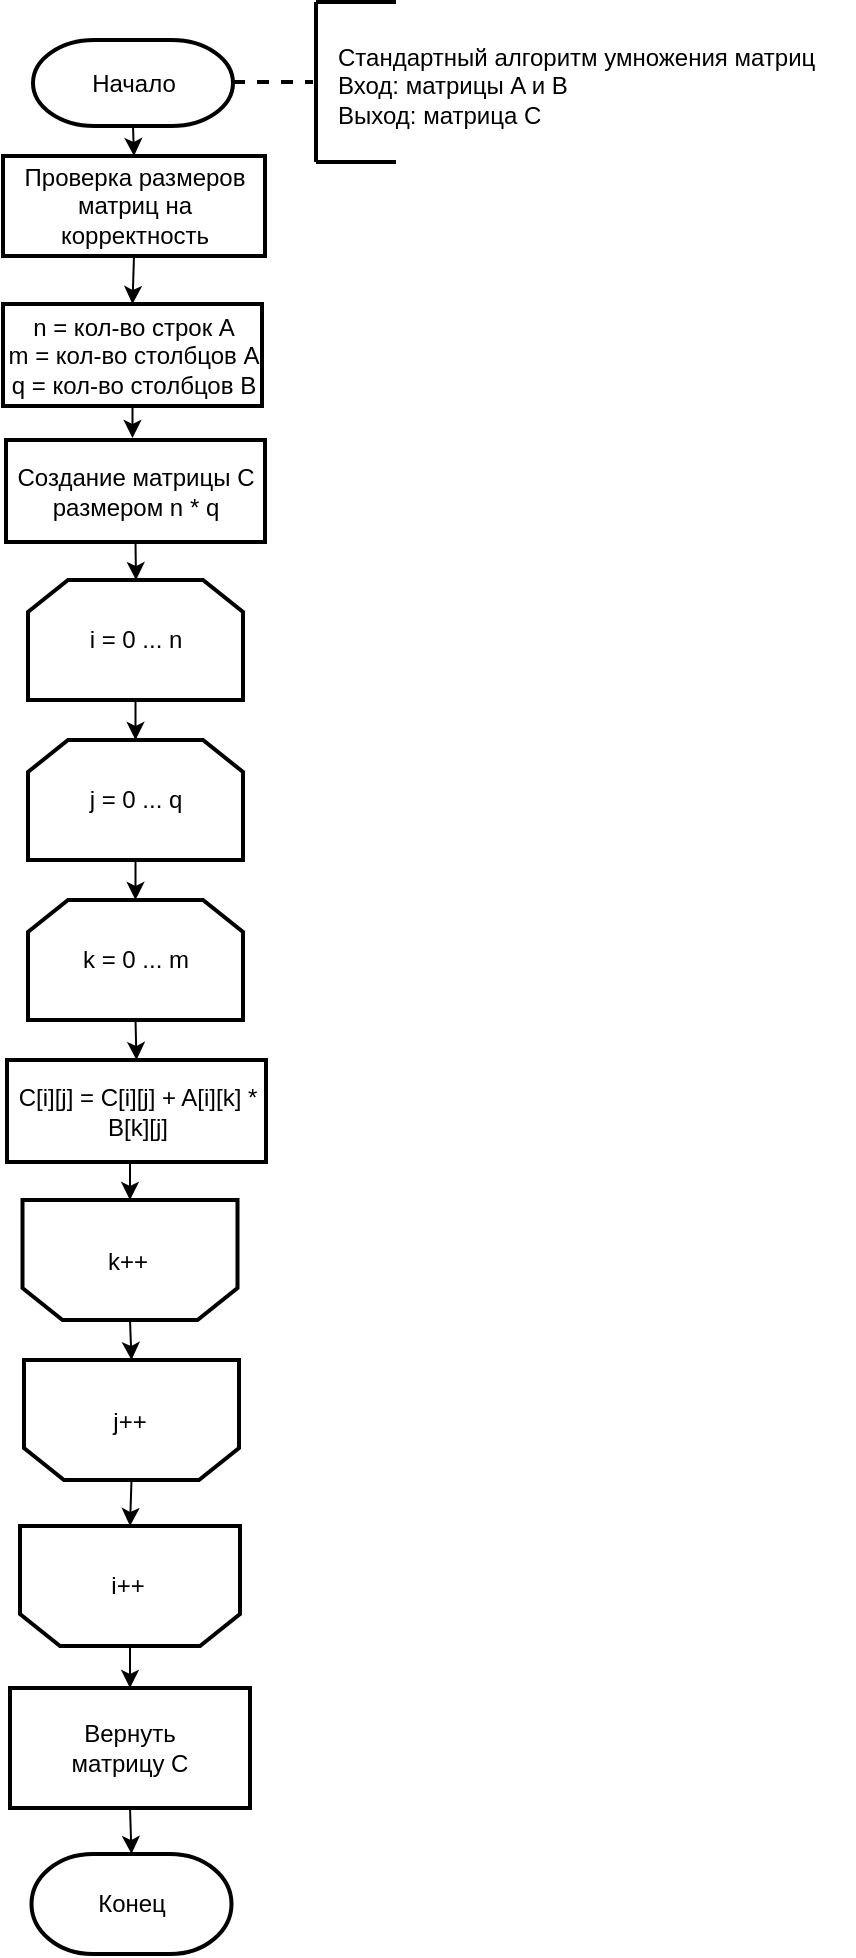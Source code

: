<mxfile version="20.4.0" type="device" pages="3"><diagram id="HSlymfImikZyYhQZUFAR" name="Страница 1"><mxGraphModel dx="1038" dy="489" grid="1" gridSize="10" guides="1" tooltips="1" connect="1" arrows="1" fold="1" page="1" pageScale="1" pageWidth="827" pageHeight="1169" math="0" shadow="0"><root><mxCell id="0"/><mxCell id="1" parent="0"/><mxCell id="erXKL08hSgyDhjoJlL3K-1" style="edgeStyle=orthogonalEdgeStyle;rounded=0;orthogonalLoop=1;jettySize=auto;html=1;exitX=0.5;exitY=1;exitDx=0;exitDy=0;exitPerimeter=0;entryX=0.5;entryY=0;entryDx=0;entryDy=0;" edge="1" parent="1" source="erXKL08hSgyDhjoJlL3K-2" target="erXKL08hSgyDhjoJlL3K-4"><mxGeometry relative="1" as="geometry"/></mxCell><mxCell id="erXKL08hSgyDhjoJlL3K-2" value="Начало" style="strokeWidth=2;html=1;shape=mxgraph.flowchart.terminator;whiteSpace=wrap;" vertex="1" parent="1"><mxGeometry x="241.5" y="40" width="100" height="43" as="geometry"/></mxCell><mxCell id="erXKL08hSgyDhjoJlL3K-3" style="edgeStyle=orthogonalEdgeStyle;rounded=0;orthogonalLoop=1;jettySize=auto;html=1;exitX=0.5;exitY=1;exitDx=0;exitDy=0;entryX=0.5;entryY=0;entryDx=0;entryDy=0;" edge="1" parent="1" source="erXKL08hSgyDhjoJlL3K-4" target="erXKL08hSgyDhjoJlL3K-5"><mxGeometry relative="1" as="geometry"/></mxCell><mxCell id="erXKL08hSgyDhjoJlL3K-4" value="Проверка размеров матриц на корректность" style="rounded=1;whiteSpace=wrap;html=1;absoluteArcSize=1;arcSize=0;strokeWidth=2;" vertex="1" parent="1"><mxGeometry x="226.5" y="98" width="131" height="50" as="geometry"/></mxCell><mxCell id="erXKL08hSgyDhjoJlL3K-5" value="n = кол-во строк А&lt;br&gt;m = кол-во столбцов A&lt;br&gt;q = кол-во столбцов B&lt;br&gt;" style="rounded=1;whiteSpace=wrap;html=1;absoluteArcSize=1;arcSize=0;strokeWidth=2;" vertex="1" parent="1"><mxGeometry x="226.5" y="172" width="129.5" height="51" as="geometry"/></mxCell><mxCell id="erXKL08hSgyDhjoJlL3K-6" value="" style="endArrow=classic;html=1;exitX=0.5;exitY=1;exitDx=0;exitDy=0;entryX=0.5;entryY=0;entryDx=0;entryDy=0;" edge="1" parent="1" source="erXKL08hSgyDhjoJlL3K-5"><mxGeometry width="50" height="50" relative="1" as="geometry"><mxPoint x="279" y="543" as="sourcePoint"/><mxPoint x="291.25" y="239" as="targetPoint"/></mxGeometry></mxCell><mxCell id="erXKL08hSgyDhjoJlL3K-16" value="Конец" style="strokeWidth=2;html=1;shape=mxgraph.flowchart.terminator;whiteSpace=wrap;" vertex="1" parent="1"><mxGeometry x="240.75" y="947" width="100" height="50" as="geometry"/></mxCell><mxCell id="erXKL08hSgyDhjoJlL3K-50" value="" style="edgeStyle=orthogonalEdgeStyle;rounded=0;orthogonalLoop=1;jettySize=auto;html=1;strokeWidth=1;" edge="1" parent="1" source="erXKL08hSgyDhjoJlL3K-19" target="erXKL08hSgyDhjoJlL3K-21"><mxGeometry relative="1" as="geometry"/></mxCell><mxCell id="erXKL08hSgyDhjoJlL3K-19" value="&lt;span&gt;i = 0 ... n&lt;/span&gt;" style="shape=loopLimit;whiteSpace=wrap;html=1;strokeWidth=2;" vertex="1" parent="1"><mxGeometry x="239" y="310" width="107.5" height="60" as="geometry"/></mxCell><mxCell id="erXKL08hSgyDhjoJlL3K-21" value="j = 0 ... q" style="shape=loopLimit;whiteSpace=wrap;html=1;strokeWidth=2;" vertex="1" parent="1"><mxGeometry x="239" y="390" width="107.5" height="60" as="geometry"/></mxCell><mxCell id="erXKL08hSgyDhjoJlL3K-22" value="" style="group" vertex="1" connectable="0" parent="1"><mxGeometry x="240.75" y="710" width="107.5" height="60" as="geometry"/></mxCell><mxCell id="erXKL08hSgyDhjoJlL3K-23" value="" style="shape=loopLimit;whiteSpace=wrap;html=1;strokeWidth=2;rotation=-180;" vertex="1" parent="erXKL08hSgyDhjoJlL3K-22"><mxGeometry x="-3.75" y="-10" width="107.5" height="60" as="geometry"/></mxCell><mxCell id="erXKL08hSgyDhjoJlL3K-24" value="j++" style="text;html=1;strokeColor=none;fillColor=none;align=center;verticalAlign=middle;whiteSpace=wrap;rounded=0;" vertex="1" parent="erXKL08hSgyDhjoJlL3K-22"><mxGeometry x="20" width="58.48" height="42" as="geometry"/></mxCell><mxCell id="erXKL08hSgyDhjoJlL3K-25" value="" style="group" vertex="1" connectable="0" parent="1"><mxGeometry x="238.75" y="793" width="110" height="50" as="geometry"/></mxCell><mxCell id="erXKL08hSgyDhjoJlL3K-26" value="" style="shape=loopLimit;whiteSpace=wrap;html=1;strokeWidth=2;rotation=-180;" vertex="1" parent="erXKL08hSgyDhjoJlL3K-25"><mxGeometry x="-3.75" y="-10" width="110" height="60" as="geometry"/></mxCell><mxCell id="erXKL08hSgyDhjoJlL3K-27" value="i++" style="text;html=1;strokeColor=none;fillColor=none;align=center;verticalAlign=middle;whiteSpace=wrap;rounded=0;" vertex="1" parent="erXKL08hSgyDhjoJlL3K-25"><mxGeometry x="30" width="40" height="40" as="geometry"/></mxCell><mxCell id="erXKL08hSgyDhjoJlL3K-28" style="edgeStyle=orthogonalEdgeStyle;rounded=0;orthogonalLoop=1;jettySize=auto;html=1;exitX=0.5;exitY=0;exitDx=0;exitDy=0;entryX=0.5;entryY=1;entryDx=0;entryDy=0;" edge="1" parent="1" source="erXKL08hSgyDhjoJlL3K-23" target="erXKL08hSgyDhjoJlL3K-26"><mxGeometry relative="1" as="geometry"><mxPoint x="236.75" y="760" as="sourcePoint"/><mxPoint x="236" y="783" as="targetPoint"/></mxGeometry></mxCell><mxCell id="erXKL08hSgyDhjoJlL3K-30" value="&lt;span&gt;Стандартный алгоритм умножения матриц&lt;br&gt;&lt;/span&gt;&lt;div&gt;Вход: матрицы A и B&lt;/div&gt;&lt;div&gt;Выход: матрица C&lt;/div&gt;" style="text;html=1;align=left;verticalAlign=middle;resizable=0;points=[];autosize=1;" vertex="1" parent="1"><mxGeometry x="392" y="33" width="260" height="60" as="geometry"/></mxCell><mxCell id="erXKL08hSgyDhjoJlL3K-31" style="edgeStyle=orthogonalEdgeStyle;rounded=0;orthogonalLoop=1;jettySize=auto;html=1;exitX=0.5;exitY=1;exitDx=0;exitDy=0;entryX=0.5;entryY=0;entryDx=0;entryDy=0;entryPerimeter=0;" edge="1" parent="1" source="erXKL08hSgyDhjoJlL3K-32" target="erXKL08hSgyDhjoJlL3K-16"><mxGeometry relative="1" as="geometry"><mxPoint x="236" y="924" as="sourcePoint"/><mxPoint x="236.8" y="947" as="targetPoint"/><Array as="points"><mxPoint x="291" y="924"/></Array></mxGeometry></mxCell><mxCell id="erXKL08hSgyDhjoJlL3K-32" value="Вернуть&lt;br&gt;матрицу C" style="rounded=0;whiteSpace=wrap;html=1;strokeWidth=2;" vertex="1" parent="1"><mxGeometry x="230" y="864" width="120" height="60" as="geometry"/></mxCell><mxCell id="erXKL08hSgyDhjoJlL3K-33" style="edgeStyle=orthogonalEdgeStyle;rounded=0;orthogonalLoop=1;jettySize=auto;html=1;exitX=0.5;exitY=0;exitDx=0;exitDy=0;entryX=0.5;entryY=0;entryDx=0;entryDy=0;" edge="1" parent="1" source="erXKL08hSgyDhjoJlL3K-26" target="erXKL08hSgyDhjoJlL3K-32"><mxGeometry relative="1" as="geometry"><mxPoint x="236" y="843" as="sourcePoint"/><mxPoint x="236" y="864" as="targetPoint"/><Array as="points"><mxPoint x="290" y="850"/><mxPoint x="290" y="850"/></Array></mxGeometry></mxCell><mxCell id="erXKL08hSgyDhjoJlL3K-42" value="" style="endArrow=none;html=1;rounded=0;strokeWidth=2;" edge="1" parent="1"><mxGeometry width="50" height="50" relative="1" as="geometry"><mxPoint x="383" y="21" as="sourcePoint"/><mxPoint x="423" y="21" as="targetPoint"/></mxGeometry></mxCell><mxCell id="erXKL08hSgyDhjoJlL3K-43" value="" style="endArrow=none;html=1;rounded=0;strokeWidth=2;" edge="1" parent="1"><mxGeometry width="50" height="50" relative="1" as="geometry"><mxPoint x="383" y="101" as="sourcePoint"/><mxPoint x="383" y="21" as="targetPoint"/></mxGeometry></mxCell><mxCell id="erXKL08hSgyDhjoJlL3K-44" value="" style="endArrow=none;html=1;rounded=0;strokeWidth=2;" edge="1" parent="1"><mxGeometry width="50" height="50" relative="1" as="geometry"><mxPoint x="383" y="101" as="sourcePoint"/><mxPoint x="423" y="101" as="targetPoint"/></mxGeometry></mxCell><mxCell id="erXKL08hSgyDhjoJlL3K-45" value="" style="endArrow=none;dashed=1;html=1;rounded=0;strokeWidth=2;" edge="1" parent="1"><mxGeometry width="50" height="50" relative="1" as="geometry"><mxPoint x="341.5" y="61" as="sourcePoint"/><mxPoint x="381.5" y="61" as="targetPoint"/></mxGeometry></mxCell><mxCell id="erXKL08hSgyDhjoJlL3K-46" value="Создание матрицы C размером n * q" style="rounded=1;whiteSpace=wrap;html=1;absoluteArcSize=1;arcSize=0;strokeWidth=2;" vertex="1" parent="1"><mxGeometry x="228" y="240" width="129.5" height="51" as="geometry"/></mxCell><mxCell id="erXKL08hSgyDhjoJlL3K-47" value="" style="endArrow=classic;html=1;rounded=0;strokeWidth=1;exitX=0.5;exitY=1;exitDx=0;exitDy=0;" edge="1" parent="1" source="erXKL08hSgyDhjoJlL3K-46"><mxGeometry width="50" height="50" relative="1" as="geometry"><mxPoint x="390" y="360" as="sourcePoint"/><mxPoint x="293" y="310" as="targetPoint"/></mxGeometry></mxCell><mxCell id="erXKL08hSgyDhjoJlL3K-51" value="k = 0 ... m" style="shape=loopLimit;whiteSpace=wrap;html=1;strokeWidth=2;" vertex="1" parent="1"><mxGeometry x="239" y="470" width="107.5" height="60" as="geometry"/></mxCell><mxCell id="erXKL08hSgyDhjoJlL3K-52" value="" style="endArrow=classic;html=1;rounded=0;strokeWidth=1;exitX=0.5;exitY=1;exitDx=0;exitDy=0;entryX=0.5;entryY=0;entryDx=0;entryDy=0;" edge="1" parent="1" source="erXKL08hSgyDhjoJlL3K-21" target="erXKL08hSgyDhjoJlL3K-51"><mxGeometry width="50" height="50" relative="1" as="geometry"><mxPoint x="390" y="370" as="sourcePoint"/><mxPoint x="440" y="320" as="targetPoint"/></mxGeometry></mxCell><mxCell id="erXKL08hSgyDhjoJlL3K-53" value="C[i][j] = C[i][j] + A[i][k] * B[k][j]" style="rounded=1;whiteSpace=wrap;html=1;absoluteArcSize=1;arcSize=0;strokeWidth=2;" vertex="1" parent="1"><mxGeometry x="228.5" y="550" width="129.5" height="51" as="geometry"/></mxCell><mxCell id="erXKL08hSgyDhjoJlL3K-54" value="" style="endArrow=classic;html=1;rounded=0;strokeWidth=1;exitX=0.5;exitY=1;exitDx=0;exitDy=0;entryX=0.5;entryY=0;entryDx=0;entryDy=0;" edge="1" parent="1" source="erXKL08hSgyDhjoJlL3K-51" target="erXKL08hSgyDhjoJlL3K-53"><mxGeometry width="50" height="50" relative="1" as="geometry"><mxPoint x="390" y="610" as="sourcePoint"/><mxPoint x="440" y="560" as="targetPoint"/></mxGeometry></mxCell><mxCell id="erXKL08hSgyDhjoJlL3K-55" value="" style="endArrow=classic;html=1;rounded=0;strokeWidth=1;exitX=0.5;exitY=0;exitDx=0;exitDy=0;entryX=0.5;entryY=1;entryDx=0;entryDy=0;" edge="1" parent="1" source="erXKL08hSgyDhjoJlL3K-57" target="erXKL08hSgyDhjoJlL3K-23"><mxGeometry width="50" height="50" relative="1" as="geometry"><mxPoint x="382.5" y="530" as="sourcePoint"/><mxPoint x="432.5" y="480" as="targetPoint"/></mxGeometry></mxCell><mxCell id="erXKL08hSgyDhjoJlL3K-56" value="" style="group" vertex="1" connectable="0" parent="1"><mxGeometry x="240" y="630" width="107.5" height="60" as="geometry"/></mxCell><mxCell id="erXKL08hSgyDhjoJlL3K-57" value="" style="shape=loopLimit;whiteSpace=wrap;html=1;strokeWidth=2;rotation=-180;" vertex="1" parent="erXKL08hSgyDhjoJlL3K-56"><mxGeometry x="-3.75" y="-10" width="107.5" height="60" as="geometry"/></mxCell><mxCell id="erXKL08hSgyDhjoJlL3K-58" value="k++" style="text;html=1;strokeColor=none;fillColor=none;align=center;verticalAlign=middle;whiteSpace=wrap;rounded=0;" vertex="1" parent="erXKL08hSgyDhjoJlL3K-56"><mxGeometry x="20" width="58.48" height="42" as="geometry"/></mxCell><mxCell id="erXKL08hSgyDhjoJlL3K-60" value="" style="endArrow=classic;html=1;rounded=0;strokeWidth=1;entryX=0.5;entryY=1;entryDx=0;entryDy=0;" edge="1" parent="1" target="erXKL08hSgyDhjoJlL3K-57"><mxGeometry width="50" height="50" relative="1" as="geometry"><mxPoint x="290" y="600" as="sourcePoint"/><mxPoint x="440" y="640" as="targetPoint"/></mxGeometry></mxCell></root></mxGraphModel></diagram><diagram id="YDJZ3kn12bCiw0rODHzI" name="Страница 2"><mxGraphModel dx="1038" dy="489" grid="1" gridSize="10" guides="1" tooltips="1" connect="1" arrows="1" fold="1" page="1" pageScale="1" pageWidth="827" pageHeight="1169" math="0" shadow="0"><root><mxCell id="0"/><mxCell id="1" parent="0"/><mxCell id="PGC6xNj4Jqvbtx5sFF77-1" style="edgeStyle=orthogonalEdgeStyle;rounded=0;orthogonalLoop=1;jettySize=auto;html=1;exitX=0.5;exitY=1;exitDx=0;exitDy=0;exitPerimeter=0;entryX=0.5;entryY=0;entryDx=0;entryDy=0;" edge="1" parent="1" source="PGC6xNj4Jqvbtx5sFF77-2" target="PGC6xNj4Jqvbtx5sFF77-4"><mxGeometry relative="1" as="geometry"/></mxCell><mxCell id="PGC6xNj4Jqvbtx5sFF77-2" value="Начало" style="strokeWidth=2;html=1;shape=mxgraph.flowchart.terminator;whiteSpace=wrap;" vertex="1" parent="1"><mxGeometry x="95" y="39" width="100" height="43" as="geometry"/></mxCell><mxCell id="PGC6xNj4Jqvbtx5sFF77-3" style="edgeStyle=orthogonalEdgeStyle;rounded=0;orthogonalLoop=1;jettySize=auto;html=1;exitX=0.5;exitY=1;exitDx=0;exitDy=0;entryX=0.5;entryY=0;entryDx=0;entryDy=0;" edge="1" parent="1" source="PGC6xNj4Jqvbtx5sFF77-4" target="PGC6xNj4Jqvbtx5sFF77-5"><mxGeometry relative="1" as="geometry"/></mxCell><mxCell id="PGC6xNj4Jqvbtx5sFF77-4" value="Проверка размеров матриц на корректность" style="rounded=1;whiteSpace=wrap;html=1;absoluteArcSize=1;arcSize=0;strokeWidth=2;" vertex="1" parent="1"><mxGeometry x="80" y="97" width="131" height="50" as="geometry"/></mxCell><mxCell id="PGC6xNj4Jqvbtx5sFF77-5" value="n = кол-во строк А&lt;br&gt;m = кол-во столбцов A&lt;br&gt;q = кол-во столбцов B&lt;br&gt;" style="rounded=1;whiteSpace=wrap;html=1;absoluteArcSize=1;arcSize=0;strokeWidth=2;" vertex="1" parent="1"><mxGeometry x="80" y="171" width="129.5" height="51" as="geometry"/></mxCell><mxCell id="PGC6xNj4Jqvbtx5sFF77-6" value="" style="endArrow=classic;html=1;exitX=0.5;exitY=1;exitDx=0;exitDy=0;entryX=0.5;entryY=0;entryDx=0;entryDy=0;" edge="1" parent="1" source="PGC6xNj4Jqvbtx5sFF77-5"><mxGeometry width="50" height="50" relative="1" as="geometry"><mxPoint x="132.5" y="542" as="sourcePoint"/><mxPoint x="144.75" y="238" as="targetPoint"/></mxGeometry></mxCell><mxCell id="PGC6xNj4Jqvbtx5sFF77-7" value="Конец" style="strokeWidth=2;html=1;shape=mxgraph.flowchart.terminator;whiteSpace=wrap;" vertex="1" parent="1"><mxGeometry x="561.5" y="864" width="100" height="50" as="geometry"/></mxCell><mxCell id="PGC6xNj4Jqvbtx5sFF77-9" value="&lt;span&gt;i = 0 ... n&lt;/span&gt;" style="shape=loopLimit;whiteSpace=wrap;html=1;strokeWidth=2;" vertex="1" parent="1"><mxGeometry x="94.75" y="319" width="107.5" height="60" as="geometry"/></mxCell><mxCell id="PGC6xNj4Jqvbtx5sFF77-10" value="j = 0 ... q" style="shape=loopLimit;whiteSpace=wrap;html=1;strokeWidth=2;" vertex="1" parent="1"><mxGeometry x="335.5" y="276.5" width="107.5" height="60" as="geometry"/></mxCell><mxCell id="PGC6xNj4Jqvbtx5sFF77-18" style="edgeStyle=orthogonalEdgeStyle;rounded=0;orthogonalLoop=1;jettySize=auto;html=1;exitX=0.5;exitY=1;exitDx=0;exitDy=0;entryX=0.5;entryY=0;entryDx=0;entryDy=0;entryPerimeter=0;" edge="1" parent="1" source="PGC6xNj4Jqvbtx5sFF77-19" target="PGC6xNj4Jqvbtx5sFF77-7"><mxGeometry relative="1" as="geometry"><mxPoint x="556.75" y="841" as="sourcePoint"/><mxPoint x="557.55" y="864" as="targetPoint"/><Array as="points"><mxPoint x="611.75" y="841"/></Array></mxGeometry></mxCell><mxCell id="PGC6xNj4Jqvbtx5sFF77-19" value="Вернуть&lt;br&gt;матрицу C" style="rounded=0;whiteSpace=wrap;html=1;strokeWidth=2;" vertex="1" parent="1"><mxGeometry x="550.75" y="781" width="120" height="60" as="geometry"/></mxCell><mxCell id="PGC6xNj4Jqvbtx5sFF77-21" value="" style="endArrow=none;html=1;rounded=0;strokeWidth=2;" edge="1" parent="1"><mxGeometry width="50" height="50" relative="1" as="geometry"><mxPoint x="236.5" y="20" as="sourcePoint"/><mxPoint x="276.5" y="20" as="targetPoint"/></mxGeometry></mxCell><mxCell id="PGC6xNj4Jqvbtx5sFF77-22" value="" style="endArrow=none;html=1;rounded=0;strokeWidth=2;" edge="1" parent="1"><mxGeometry width="50" height="50" relative="1" as="geometry"><mxPoint x="236.5" y="100" as="sourcePoint"/><mxPoint x="236.5" y="20" as="targetPoint"/></mxGeometry></mxCell><mxCell id="PGC6xNj4Jqvbtx5sFF77-23" value="" style="endArrow=none;html=1;rounded=0;strokeWidth=2;" edge="1" parent="1"><mxGeometry width="50" height="50" relative="1" as="geometry"><mxPoint x="236.5" y="100" as="sourcePoint"/><mxPoint x="276.5" y="100" as="targetPoint"/></mxGeometry></mxCell><mxCell id="PGC6xNj4Jqvbtx5sFF77-24" value="" style="endArrow=none;dashed=1;html=1;rounded=0;strokeWidth=2;" edge="1" parent="1"><mxGeometry width="50" height="50" relative="1" as="geometry"><mxPoint x="195" y="60" as="sourcePoint"/><mxPoint x="235" y="60" as="targetPoint"/></mxGeometry></mxCell><mxCell id="PGC6xNj4Jqvbtx5sFF77-25" value="Создание матрицы C (n*q), массивов mulh длины n и mulv длины q" style="rounded=1;whiteSpace=wrap;html=1;absoluteArcSize=1;arcSize=0;strokeWidth=2;" vertex="1" parent="1"><mxGeometry x="81.5" y="239" width="129.5" height="61" as="geometry"/></mxCell><mxCell id="zfMLkKdnQx0FOv2_n3yq-4" value="" style="edgeStyle=orthogonalEdgeStyle;rounded=0;orthogonalLoop=1;jettySize=auto;html=1;strokeWidth=1;" edge="1" parent="1" source="PGC6xNj4Jqvbtx5sFF77-27" target="zfMLkKdnQx0FOv2_n3yq-3"><mxGeometry relative="1" as="geometry"/></mxCell><mxCell id="PGC6xNj4Jqvbtx5sFF77-27" value="k = 0 ... m // 2" style="shape=loopLimit;whiteSpace=wrap;html=1;strokeWidth=2;" vertex="1" parent="1"><mxGeometry x="95" y="399" width="107.5" height="60" as="geometry"/></mxCell><mxCell id="PGC6xNj4Jqvbtx5sFF77-31" value="" style="endArrow=classic;html=1;rounded=0;strokeWidth=1;exitX=0.5;exitY=0;exitDx=0;exitDy=0;entryX=0.5;entryY=1;entryDx=0;entryDy=0;" edge="1" parent="1" source="PGC6xNj4Jqvbtx5sFF77-33" target="nJHXbwXz6SR6bzf9n3q4-4"><mxGeometry width="50" height="50" relative="1" as="geometry"><mxPoint x="419.25" y="756.5" as="sourcePoint"/><mxPoint x="420" y="776.5" as="targetPoint"/></mxGeometry></mxCell><mxCell id="PGC6xNj4Jqvbtx5sFF77-32" value="" style="group" vertex="1" connectable="0" parent="1"><mxGeometry x="335" y="586.5" width="107.5" height="60" as="geometry"/></mxCell><mxCell id="PGC6xNj4Jqvbtx5sFF77-33" value="" style="shape=loopLimit;whiteSpace=wrap;html=1;strokeWidth=2;rotation=-180;" vertex="1" parent="PGC6xNj4Jqvbtx5sFF77-32"><mxGeometry x="-3.75" y="-10" width="107.5" height="60" as="geometry"/></mxCell><mxCell id="PGC6xNj4Jqvbtx5sFF77-34" value="k++" style="text;html=1;strokeColor=none;fillColor=none;align=center;verticalAlign=middle;whiteSpace=wrap;rounded=0;" vertex="1" parent="PGC6xNj4Jqvbtx5sFF77-32"><mxGeometry x="20" width="58.48" height="42" as="geometry"/></mxCell><mxCell id="PGC6xNj4Jqvbtx5sFF77-35" value="" style="endArrow=classic;html=1;rounded=0;strokeWidth=1;entryX=0.5;entryY=0;entryDx=0;entryDy=0;exitX=0.5;exitY=1;exitDx=0;exitDy=0;" edge="1" parent="1" target="zfMLkKdnQx0FOv2_n3yq-38" source="zfMLkKdnQx0FOv2_n3yq-36"><mxGeometry width="50" height="50" relative="1" as="geometry"><mxPoint x="419.25" y="676.5" as="sourcePoint"/><mxPoint x="419.25" y="696.5" as="targetPoint"/></mxGeometry></mxCell><mxCell id="HOpiTNp9iVZpt2XxwmFb-1" value="&lt;span&gt;Алгоритм Винограда умножения матриц&lt;br&gt;&lt;/span&gt;&lt;div&gt;Вход: матрицы A и B&lt;/div&gt;&lt;div&gt;Выход: матрица C&lt;/div&gt;" style="text;html=1;align=left;verticalAlign=middle;resizable=0;points=[];autosize=1;" vertex="1" parent="1"><mxGeometry x="260" y="30.5" width="250" height="60" as="geometry"/></mxCell><mxCell id="zfMLkKdnQx0FOv2_n3yq-1" value="" style="endArrow=classic;html=1;rounded=0;strokeWidth=1;exitX=0.5;exitY=1;exitDx=0;exitDy=0;" edge="1" parent="1" source="PGC6xNj4Jqvbtx5sFF77-25" target="PGC6xNj4Jqvbtx5sFF77-9"><mxGeometry width="50" height="50" relative="1" as="geometry"><mxPoint x="210" y="460" as="sourcePoint"/><mxPoint x="260" y="410" as="targetPoint"/></mxGeometry></mxCell><mxCell id="zfMLkKdnQx0FOv2_n3yq-2" value="" style="endArrow=classic;html=1;rounded=0;strokeWidth=1;exitX=0.5;exitY=1;exitDx=0;exitDy=0;entryX=0.5;entryY=0;entryDx=0;entryDy=0;" edge="1" parent="1" source="PGC6xNj4Jqvbtx5sFF77-9" target="PGC6xNj4Jqvbtx5sFF77-27"><mxGeometry width="50" height="50" relative="1" as="geometry"><mxPoint x="210" y="460" as="sourcePoint"/><mxPoint x="260" y="410" as="targetPoint"/></mxGeometry></mxCell><mxCell id="zfMLkKdnQx0FOv2_n3yq-3" value="mulh[i] = mulh[i] + &lt;br&gt;A[i][2*k] * A[i][2*k + 1]" style="rounded=1;whiteSpace=wrap;html=1;absoluteArcSize=1;arcSize=0;strokeWidth=2;" vertex="1" parent="1"><mxGeometry x="84" y="480" width="129.5" height="51" as="geometry"/></mxCell><mxCell id="zfMLkKdnQx0FOv2_n3yq-5" value="" style="group" vertex="1" connectable="0" parent="1"><mxGeometry x="100" y="555" width="107.5" height="60" as="geometry"/></mxCell><mxCell id="zfMLkKdnQx0FOv2_n3yq-6" value="" style="shape=loopLimit;whiteSpace=wrap;html=1;strokeWidth=2;rotation=-180;" vertex="1" parent="zfMLkKdnQx0FOv2_n3yq-5"><mxGeometry x="-3.75" y="-10" width="107.5" height="60" as="geometry"/></mxCell><mxCell id="zfMLkKdnQx0FOv2_n3yq-7" value="k++" style="text;html=1;strokeColor=none;fillColor=none;align=center;verticalAlign=middle;whiteSpace=wrap;rounded=0;" vertex="1" parent="zfMLkKdnQx0FOv2_n3yq-5"><mxGeometry x="20" width="58.48" height="42" as="geometry"/></mxCell><mxCell id="zfMLkKdnQx0FOv2_n3yq-8" value="" style="group" vertex="1" connectable="0" parent="1"><mxGeometry x="98.75" y="630" width="110" height="50" as="geometry"/></mxCell><mxCell id="zfMLkKdnQx0FOv2_n3yq-9" value="" style="shape=loopLimit;whiteSpace=wrap;html=1;strokeWidth=2;rotation=-180;" vertex="1" parent="zfMLkKdnQx0FOv2_n3yq-8"><mxGeometry x="-3.75" y="-10" width="110" height="60" as="geometry"/></mxCell><mxCell id="zfMLkKdnQx0FOv2_n3yq-10" value="i++" style="text;html=1;strokeColor=none;fillColor=none;align=center;verticalAlign=middle;whiteSpace=wrap;rounded=0;" vertex="1" parent="zfMLkKdnQx0FOv2_n3yq-8"><mxGeometry x="30" width="40" height="40" as="geometry"/></mxCell><mxCell id="zfMLkKdnQx0FOv2_n3yq-11" value="" style="endArrow=classic;html=1;rounded=0;strokeWidth=1;exitX=0.5;exitY=1;exitDx=0;exitDy=0;entryX=0.5;entryY=1;entryDx=0;entryDy=0;" edge="1" parent="1" source="zfMLkKdnQx0FOv2_n3yq-3" target="zfMLkKdnQx0FOv2_n3yq-6"><mxGeometry width="50" height="50" relative="1" as="geometry"><mxPoint x="220" y="760" as="sourcePoint"/><mxPoint x="270" y="710" as="targetPoint"/></mxGeometry></mxCell><mxCell id="zfMLkKdnQx0FOv2_n3yq-12" value="" style="endArrow=classic;html=1;rounded=0;strokeWidth=1;exitX=0.5;exitY=0;exitDx=0;exitDy=0;entryX=0.5;entryY=1;entryDx=0;entryDy=0;" edge="1" parent="1" source="zfMLkKdnQx0FOv2_n3yq-6" target="zfMLkKdnQx0FOv2_n3yq-9"><mxGeometry width="50" height="50" relative="1" as="geometry"><mxPoint x="220" y="660" as="sourcePoint"/><mxPoint x="270" y="610" as="targetPoint"/></mxGeometry></mxCell><mxCell id="zfMLkKdnQx0FOv2_n3yq-13" value="&lt;span&gt;i = 0 ... q&lt;/span&gt;" style="shape=loopLimit;whiteSpace=wrap;html=1;strokeWidth=2;" vertex="1" parent="1"><mxGeometry x="96" y="696" width="107.5" height="60" as="geometry"/></mxCell><mxCell id="zfMLkKdnQx0FOv2_n3yq-14" value="" style="edgeStyle=orthogonalEdgeStyle;rounded=0;orthogonalLoop=1;jettySize=auto;html=1;strokeWidth=1;" edge="1" parent="1" source="zfMLkKdnQx0FOv2_n3yq-15" target="zfMLkKdnQx0FOv2_n3yq-17"><mxGeometry relative="1" as="geometry"/></mxCell><mxCell id="zfMLkKdnQx0FOv2_n3yq-15" value="k = 0 ... m // 2" style="shape=loopLimit;whiteSpace=wrap;html=1;strokeWidth=2;" vertex="1" parent="1"><mxGeometry x="96.25" y="776" width="107.5" height="60" as="geometry"/></mxCell><mxCell id="zfMLkKdnQx0FOv2_n3yq-16" value="" style="endArrow=classic;html=1;rounded=0;strokeWidth=1;exitX=0.5;exitY=1;exitDx=0;exitDy=0;entryX=0.5;entryY=0;entryDx=0;entryDy=0;" edge="1" parent="1" source="zfMLkKdnQx0FOv2_n3yq-13" target="zfMLkKdnQx0FOv2_n3yq-15"><mxGeometry width="50" height="50" relative="1" as="geometry"><mxPoint x="211.25" y="837" as="sourcePoint"/><mxPoint x="261.25" y="787" as="targetPoint"/></mxGeometry></mxCell><mxCell id="zfMLkKdnQx0FOv2_n3yq-17" value="mulv[i] = mulv[i] + &lt;br&gt;B[2*k][i] * B[2*k+1][i]" style="rounded=1;whiteSpace=wrap;html=1;absoluteArcSize=1;arcSize=0;strokeWidth=2;" vertex="1" parent="1"><mxGeometry x="85.25" y="857" width="129.5" height="51" as="geometry"/></mxCell><mxCell id="zfMLkKdnQx0FOv2_n3yq-18" value="" style="group" vertex="1" connectable="0" parent="1"><mxGeometry x="101.25" y="932" width="107.5" height="60" as="geometry"/></mxCell><mxCell id="zfMLkKdnQx0FOv2_n3yq-19" value="" style="shape=loopLimit;whiteSpace=wrap;html=1;strokeWidth=2;rotation=-180;" vertex="1" parent="zfMLkKdnQx0FOv2_n3yq-18"><mxGeometry x="-3.75" y="-10" width="107.5" height="60" as="geometry"/></mxCell><mxCell id="zfMLkKdnQx0FOv2_n3yq-20" value="k++" style="text;html=1;strokeColor=none;fillColor=none;align=center;verticalAlign=middle;whiteSpace=wrap;rounded=0;" vertex="1" parent="zfMLkKdnQx0FOv2_n3yq-18"><mxGeometry x="20" width="58.48" height="42" as="geometry"/></mxCell><mxCell id="zfMLkKdnQx0FOv2_n3yq-21" value="" style="group" vertex="1" connectable="0" parent="1"><mxGeometry x="100" y="1007" width="110" height="50" as="geometry"/></mxCell><mxCell id="zfMLkKdnQx0FOv2_n3yq-22" value="" style="shape=loopLimit;whiteSpace=wrap;html=1;strokeWidth=2;rotation=-180;" vertex="1" parent="zfMLkKdnQx0FOv2_n3yq-21"><mxGeometry x="-3.75" y="-10" width="110" height="60" as="geometry"/></mxCell><mxCell id="zfMLkKdnQx0FOv2_n3yq-23" value="i++" style="text;html=1;strokeColor=none;fillColor=none;align=center;verticalAlign=middle;whiteSpace=wrap;rounded=0;" vertex="1" parent="zfMLkKdnQx0FOv2_n3yq-21"><mxGeometry x="30" width="40" height="40" as="geometry"/></mxCell><mxCell id="zfMLkKdnQx0FOv2_n3yq-24" value="" style="endArrow=classic;html=1;rounded=0;strokeWidth=1;exitX=0.5;exitY=1;exitDx=0;exitDy=0;entryX=0.5;entryY=1;entryDx=0;entryDy=0;" edge="1" parent="1" source="zfMLkKdnQx0FOv2_n3yq-17" target="zfMLkKdnQx0FOv2_n3yq-19"><mxGeometry width="50" height="50" relative="1" as="geometry"><mxPoint x="221.25" y="1137" as="sourcePoint"/><mxPoint x="271.25" y="1087" as="targetPoint"/></mxGeometry></mxCell><mxCell id="zfMLkKdnQx0FOv2_n3yq-25" value="" style="endArrow=classic;html=1;rounded=0;strokeWidth=1;exitX=0.5;exitY=0;exitDx=0;exitDy=0;entryX=0.5;entryY=1;entryDx=0;entryDy=0;" edge="1" parent="1" source="zfMLkKdnQx0FOv2_n3yq-19" target="zfMLkKdnQx0FOv2_n3yq-22"><mxGeometry width="50" height="50" relative="1" as="geometry"><mxPoint x="221.25" y="1037" as="sourcePoint"/><mxPoint x="271.25" y="987" as="targetPoint"/></mxGeometry></mxCell><mxCell id="zfMLkKdnQx0FOv2_n3yq-26" value="" style="endArrow=classic;html=1;rounded=0;strokeWidth=1;exitX=0.5;exitY=0;exitDx=0;exitDy=0;entryX=0.5;entryY=0;entryDx=0;entryDy=0;" edge="1" parent="1" source="zfMLkKdnQx0FOv2_n3yq-9" target="zfMLkKdnQx0FOv2_n3yq-13"><mxGeometry width="50" height="50" relative="1" as="geometry"><mxPoint x="390" y="820" as="sourcePoint"/><mxPoint x="440" y="770" as="targetPoint"/></mxGeometry></mxCell><mxCell id="zfMLkKdnQx0FOv2_n3yq-27" value="" style="endArrow=classic;html=1;rounded=0;strokeWidth=1;exitX=0.5;exitY=0;exitDx=0;exitDy=0;entryX=0.5;entryY=0;entryDx=0;entryDy=0;" edge="1" parent="1" source="zfMLkKdnQx0FOv2_n3yq-22" target="zfMLkKdnQx0FOv2_n3yq-29"><mxGeometry width="50" height="50" relative="1" as="geometry"><mxPoint x="390" y="960" as="sourcePoint"/><mxPoint x="151.25" y="1080" as="targetPoint"/></mxGeometry></mxCell><mxCell id="zfMLkKdnQx0FOv2_n3yq-29" value="A" style="ellipse;whiteSpace=wrap;html=1;aspect=fixed;labelBackgroundColor=none;strokeWidth=2;fontSize=12;fontColor=#000000;" vertex="1" parent="1"><mxGeometry x="121.25" y="1080" width="60" height="60" as="geometry"/></mxCell><mxCell id="zfMLkKdnQx0FOv2_n3yq-30" value="A" style="ellipse;whiteSpace=wrap;html=1;aspect=fixed;labelBackgroundColor=none;strokeWidth=2;fontSize=12;fontColor=#000000;" vertex="1" parent="1"><mxGeometry x="359.25" y="116.5" width="60" height="60" as="geometry"/></mxCell><mxCell id="zfMLkKdnQx0FOv2_n3yq-31" value="&lt;span&gt;i = 0 ... n&lt;/span&gt;" style="shape=loopLimit;whiteSpace=wrap;html=1;strokeWidth=2;" vertex="1" parent="1"><mxGeometry x="335.5" y="196.5" width="107.5" height="60" as="geometry"/></mxCell><mxCell id="zfMLkKdnQx0FOv2_n3yq-32" value="" style="endArrow=classic;html=1;rounded=0;strokeWidth=1;exitX=0.5;exitY=1;exitDx=0;exitDy=0;" edge="1" parent="1" source="zfMLkKdnQx0FOv2_n3yq-30" target="zfMLkKdnQx0FOv2_n3yq-31"><mxGeometry width="50" height="50" relative="1" as="geometry"><mxPoint x="259.25" y="346.5" as="sourcePoint"/><mxPoint x="309.25" y="296.5" as="targetPoint"/></mxGeometry></mxCell><mxCell id="zfMLkKdnQx0FOv2_n3yq-33" value="" style="endArrow=classic;html=1;rounded=0;strokeWidth=1;exitX=0.5;exitY=1;exitDx=0;exitDy=0;" edge="1" parent="1" source="zfMLkKdnQx0FOv2_n3yq-31" target="PGC6xNj4Jqvbtx5sFF77-10"><mxGeometry width="50" height="50" relative="1" as="geometry"><mxPoint x="259.25" y="346.5" as="sourcePoint"/><mxPoint x="309.25" y="296.5" as="targetPoint"/></mxGeometry></mxCell><mxCell id="zfMLkKdnQx0FOv2_n3yq-34" value="C[i][j] = - mulh[i] - mulv[i]" style="rounded=1;whiteSpace=wrap;html=1;absoluteArcSize=1;arcSize=0;strokeWidth=2;" vertex="1" parent="1"><mxGeometry x="324.5" y="356.5" width="129.5" height="51" as="geometry"/></mxCell><mxCell id="zfMLkKdnQx0FOv2_n3yq-35" value="" style="endArrow=classic;html=1;rounded=0;strokeWidth=1;exitX=0.5;exitY=1;exitDx=0;exitDy=0;entryX=0.5;entryY=0;entryDx=0;entryDy=0;" edge="1" parent="1" source="PGC6xNj4Jqvbtx5sFF77-10" target="zfMLkKdnQx0FOv2_n3yq-34"><mxGeometry width="50" height="50" relative="1" as="geometry"><mxPoint x="259.25" y="446.5" as="sourcePoint"/><mxPoint x="309.25" y="396.5" as="targetPoint"/></mxGeometry></mxCell><mxCell id="zfMLkKdnQx0FOv2_n3yq-36" value="k = 0 ... m // 2" style="shape=loopLimit;whiteSpace=wrap;html=1;strokeWidth=2;" vertex="1" parent="1"><mxGeometry x="335" y="426.5" width="107.5" height="60" as="geometry"/></mxCell><mxCell id="zfMLkKdnQx0FOv2_n3yq-37" value="" style="endArrow=classic;html=1;rounded=0;strokeWidth=1;exitX=0.5;exitY=1;exitDx=0;exitDy=0;entryX=0.5;entryY=0;entryDx=0;entryDy=0;" edge="1" parent="1" source="zfMLkKdnQx0FOv2_n3yq-34" target="zfMLkKdnQx0FOv2_n3yq-36"><mxGeometry width="50" height="50" relative="1" as="geometry"><mxPoint x="259.25" y="346.5" as="sourcePoint"/><mxPoint x="309.25" y="296.5" as="targetPoint"/></mxGeometry></mxCell><mxCell id="zfMLkKdnQx0FOv2_n3yq-38" value="C[i][j] = C[i][j] + (A[i][2*k] + B[2*k + 1][j]) * (A[i][2*k + 1] + B[2*k][j])" style="rounded=1;whiteSpace=wrap;html=1;absoluteArcSize=1;arcSize=0;strokeWidth=2;" vertex="1" parent="1"><mxGeometry x="324.5" y="506.5" width="129.5" height="51" as="geometry"/></mxCell><mxCell id="nJHXbwXz6SR6bzf9n3q4-1" value="" style="endArrow=classic;html=1;rounded=0;strokeWidth=1;entryX=0.5;entryY=1;entryDx=0;entryDy=0;" edge="1" parent="1" target="PGC6xNj4Jqvbtx5sFF77-33"><mxGeometry width="50" height="50" relative="1" as="geometry"><mxPoint x="385.25" y="556.5" as="sourcePoint"/><mxPoint x="309.25" y="586.5" as="targetPoint"/></mxGeometry></mxCell><mxCell id="nJHXbwXz6SR6bzf9n3q4-3" value="" style="group" vertex="1" connectable="0" parent="1"><mxGeometry x="335.5" y="666.5" width="107.5" height="60" as="geometry"/></mxCell><mxCell id="nJHXbwXz6SR6bzf9n3q4-4" value="" style="shape=loopLimit;whiteSpace=wrap;html=1;strokeWidth=2;rotation=-180;" vertex="1" parent="nJHXbwXz6SR6bzf9n3q4-3"><mxGeometry x="-3.75" y="-10" width="107.5" height="60" as="geometry"/></mxCell><mxCell id="nJHXbwXz6SR6bzf9n3q4-5" value="j++" style="text;html=1;strokeColor=none;fillColor=none;align=center;verticalAlign=middle;whiteSpace=wrap;rounded=0;" vertex="1" parent="nJHXbwXz6SR6bzf9n3q4-3"><mxGeometry x="20" width="58.48" height="42" as="geometry"/></mxCell><mxCell id="nJHXbwXz6SR6bzf9n3q4-7" value="" style="group" vertex="1" connectable="0" parent="1"><mxGeometry x="333.75" y="746.5" width="110" height="50" as="geometry"/></mxCell><mxCell id="nJHXbwXz6SR6bzf9n3q4-8" value="" style="shape=loopLimit;whiteSpace=wrap;html=1;strokeWidth=2;rotation=-180;" vertex="1" parent="nJHXbwXz6SR6bzf9n3q4-7"><mxGeometry x="-3.75" y="-10" width="110" height="60" as="geometry"/></mxCell><mxCell id="nJHXbwXz6SR6bzf9n3q4-9" value="i++" style="text;html=1;strokeColor=none;fillColor=none;align=center;verticalAlign=middle;whiteSpace=wrap;rounded=0;" vertex="1" parent="nJHXbwXz6SR6bzf9n3q4-7"><mxGeometry x="30" width="40" height="40" as="geometry"/></mxCell><mxCell id="nJHXbwXz6SR6bzf9n3q4-10" value="" style="endArrow=classic;html=1;rounded=0;strokeWidth=1;exitX=0.5;exitY=0;exitDx=0;exitDy=0;entryX=0.5;entryY=1;entryDx=0;entryDy=0;" edge="1" parent="1" source="nJHXbwXz6SR6bzf9n3q4-4" target="nJHXbwXz6SR6bzf9n3q4-8"><mxGeometry width="50" height="50" relative="1" as="geometry"><mxPoint x="259.25" y="836.5" as="sourcePoint"/><mxPoint x="309.25" y="786.5" as="targetPoint"/></mxGeometry></mxCell><mxCell id="nJHXbwXz6SR6bzf9n3q4-11" value="" style="endArrow=classic;html=1;rounded=0;strokeWidth=1;exitX=0.5;exitY=0;exitDx=0;exitDy=0;" edge="1" parent="1" source="nJHXbwXz6SR6bzf9n3q4-8"><mxGeometry width="50" height="50" relative="1" as="geometry"><mxPoint x="359.25" y="876.5" as="sourcePoint"/><mxPoint x="385" y="820" as="targetPoint"/></mxGeometry></mxCell><mxCell id="HPz1X3wDEFCO_FqJd81H-2" value="&lt;span&gt;i = 0 ... n&lt;/span&gt;" style="shape=loopLimit;whiteSpace=wrap;html=1;strokeWidth=2;" vertex="1" parent="1"><mxGeometry x="681.75" y="349.25" width="107.5" height="60" as="geometry"/></mxCell><mxCell id="HPz1X3wDEFCO_FqJd81H-3" value="&lt;span&gt;j = 0 ... q&lt;/span&gt;" style="shape=loopLimit;whiteSpace=wrap;html=1;strokeWidth=2;" vertex="1" parent="1"><mxGeometry x="681.75" y="431.25" width="107.5" height="60" as="geometry"/></mxCell><mxCell id="HPz1X3wDEFCO_FqJd81H-4" value="C[i][j] = C[i][j] + &lt;br&gt;A[i][m - 1] * B[m - 1][j]" style="rounded=1;whiteSpace=wrap;html=1;absoluteArcSize=1;arcSize=0;strokeWidth=2;" vertex="1" parent="1"><mxGeometry x="670.75" y="509.25" width="129.5" height="51" as="geometry"/></mxCell><mxCell id="HPz1X3wDEFCO_FqJd81H-7" value="" style="endArrow=classic;html=1;rounded=0;strokeWidth=1;entryX=0.5;entryY=0;entryDx=0;entryDy=0;exitX=0.5;exitY=1;exitDx=0;exitDy=0;" edge="1" parent="1" source="HPz1X3wDEFCO_FqJd81H-2" target="HPz1X3wDEFCO_FqJd81H-3"><mxGeometry width="50" height="50" relative="1" as="geometry"><mxPoint x="521.5" y="408.25" as="sourcePoint"/><mxPoint x="571.5" y="358.25" as="targetPoint"/></mxGeometry></mxCell><mxCell id="HPz1X3wDEFCO_FqJd81H-8" value="" style="endArrow=classic;html=1;rounded=0;strokeWidth=1;exitX=0.5;exitY=1;exitDx=0;exitDy=0;" edge="1" parent="1" source="HPz1X3wDEFCO_FqJd81H-3" target="HPz1X3wDEFCO_FqJd81H-4"><mxGeometry width="50" height="50" relative="1" as="geometry"><mxPoint x="521.5" y="408.25" as="sourcePoint"/><mxPoint x="571.5" y="358.25" as="targetPoint"/></mxGeometry></mxCell><mxCell id="HPz1X3wDEFCO_FqJd81H-9" value="" style="group" vertex="1" connectable="0" parent="1"><mxGeometry x="683.5" y="588.25" width="107.5" height="60" as="geometry"/></mxCell><mxCell id="HPz1X3wDEFCO_FqJd81H-10" value="" style="shape=loopLimit;whiteSpace=wrap;html=1;strokeWidth=2;rotation=-180;" vertex="1" parent="HPz1X3wDEFCO_FqJd81H-9"><mxGeometry x="-3.75" y="-10" width="107.5" height="60" as="geometry"/></mxCell><mxCell id="HPz1X3wDEFCO_FqJd81H-11" value="j++" style="text;html=1;strokeColor=none;fillColor=none;align=center;verticalAlign=middle;whiteSpace=wrap;rounded=0;" vertex="1" parent="HPz1X3wDEFCO_FqJd81H-9"><mxGeometry x="20" width="58.48" height="42" as="geometry"/></mxCell><mxCell id="HPz1X3wDEFCO_FqJd81H-12" value="" style="group" vertex="1" connectable="0" parent="1"><mxGeometry x="683.5" y="664.75" width="110" height="50" as="geometry"/></mxCell><mxCell id="HPz1X3wDEFCO_FqJd81H-13" value="" style="shape=loopLimit;whiteSpace=wrap;html=1;strokeWidth=2;rotation=-180;" vertex="1" parent="HPz1X3wDEFCO_FqJd81H-12"><mxGeometry x="-3.75" y="-10" width="110" height="60" as="geometry"/></mxCell><mxCell id="HPz1X3wDEFCO_FqJd81H-14" value="i++" style="text;html=1;strokeColor=none;fillColor=none;align=center;verticalAlign=middle;whiteSpace=wrap;rounded=0;" vertex="1" parent="HPz1X3wDEFCO_FqJd81H-12"><mxGeometry x="30" width="40" height="40" as="geometry"/></mxCell><mxCell id="HPz1X3wDEFCO_FqJd81H-15" style="edgeStyle=orthogonalEdgeStyle;rounded=0;orthogonalLoop=1;jettySize=auto;html=1;exitX=0.5;exitY=0;exitDx=0;exitDy=0;entryX=0.5;entryY=1;entryDx=0;entryDy=0;" edge="1" parent="1" source="HPz1X3wDEFCO_FqJd81H-10" target="HPz1X3wDEFCO_FqJd81H-13"><mxGeometry relative="1" as="geometry"><mxPoint x="679.5" y="638.25" as="sourcePoint"/><mxPoint x="678.75" y="661.25" as="targetPoint"/></mxGeometry></mxCell><mxCell id="HPz1X3wDEFCO_FqJd81H-16" value="" style="endArrow=classic;html=1;rounded=0;strokeWidth=1;exitX=0.5;exitY=1;exitDx=0;exitDy=0;" edge="1" parent="1" source="HPz1X3wDEFCO_FqJd81H-4"><mxGeometry width="50" height="50" relative="1" as="geometry"><mxPoint x="521.5" y="608.25" as="sourcePoint"/><mxPoint x="735.5" y="578.25" as="targetPoint"/></mxGeometry></mxCell><mxCell id="HPz1X3wDEFCO_FqJd81H-17" value="m - нечётное?" style="strokeWidth=2;html=1;shape=mxgraph.flowchart.decision;whiteSpace=wrap;" vertex="1" parent="1"><mxGeometry x="535.75" y="278.25" width="146" height="71" as="geometry"/></mxCell><mxCell id="HPz1X3wDEFCO_FqJd81H-18" value="Б" style="ellipse;whiteSpace=wrap;html=1;aspect=fixed;labelBackgroundColor=none;strokeWidth=2;fontSize=12;fontColor=#000000;" vertex="1" parent="1"><mxGeometry x="578.75" y="196.5" width="60" height="60" as="geometry"/></mxCell><mxCell id="HPz1X3wDEFCO_FqJd81H-19" value="" style="endArrow=classic;html=1;rounded=0;strokeWidth=1;entryX=0.5;entryY=0;entryDx=0;entryDy=0;exitX=1;exitY=0.5;exitDx=0;exitDy=0;exitPerimeter=0;" edge="1" parent="1" source="HPz1X3wDEFCO_FqJd81H-17" target="HPz1X3wDEFCO_FqJd81H-2"><mxGeometry width="50" height="50" relative="1" as="geometry"><mxPoint x="390" y="420" as="sourcePoint"/><mxPoint x="440" y="370" as="targetPoint"/><Array as="points"><mxPoint x="736" y="314"/></Array></mxGeometry></mxCell><mxCell id="HPz1X3wDEFCO_FqJd81H-20" value="" style="endArrow=classic;html=1;rounded=0;strokeWidth=1;exitX=0;exitY=0.5;exitDx=0;exitDy=0;exitPerimeter=0;" edge="1" parent="1" source="HPz1X3wDEFCO_FqJd81H-17"><mxGeometry width="50" height="50" relative="1" as="geometry"><mxPoint x="390" y="520" as="sourcePoint"/><mxPoint x="609" y="780" as="targetPoint"/><Array as="points"><mxPoint x="480" y="314"/><mxPoint x="480" y="730"/><mxPoint x="609" y="730"/></Array></mxGeometry></mxCell><mxCell id="HPz1X3wDEFCO_FqJd81H-21" value="" style="endArrow=classic;html=1;rounded=0;strokeWidth=1;exitX=0.5;exitY=1;exitDx=0;exitDy=0;" edge="1" parent="1" source="HPz1X3wDEFCO_FqJd81H-18" target="HPz1X3wDEFCO_FqJd81H-17"><mxGeometry width="50" height="50" relative="1" as="geometry"><mxPoint x="390" y="420" as="sourcePoint"/><mxPoint x="440" y="370" as="targetPoint"/></mxGeometry></mxCell><mxCell id="HPz1X3wDEFCO_FqJd81H-22" value="Б" style="ellipse;whiteSpace=wrap;html=1;aspect=fixed;labelBackgroundColor=none;strokeWidth=2;fontSize=12;fontColor=#000000;" vertex="1" parent="1"><mxGeometry x="355" y="820" width="60" height="60" as="geometry"/></mxCell><mxCell id="HPz1X3wDEFCO_FqJd81H-23" value="" style="endArrow=none;html=1;rounded=0;strokeWidth=1;entryX=0.5;entryY=0;entryDx=0;entryDy=0;" edge="1" parent="1" target="HPz1X3wDEFCO_FqJd81H-13"><mxGeometry width="50" height="50" relative="1" as="geometry"><mxPoint x="610" y="730" as="sourcePoint"/><mxPoint x="740" y="730" as="targetPoint"/><Array as="points"><mxPoint x="735" y="730"/></Array></mxGeometry></mxCell><mxCell id="HPz1X3wDEFCO_FqJd81H-24" value="Да" style="text;html=1;align=center;verticalAlign=middle;resizable=0;points=[];autosize=1;strokeColor=none;fillColor=none;" vertex="1" parent="1"><mxGeometry x="690" y="289" width="40" height="30" as="geometry"/></mxCell></root></mxGraphModel></diagram><diagram id="DNJtowp8Ra3mWFuy3PAG" name="Страница 3"><mxGraphModel dx="1038" dy="489" grid="1" gridSize="10" guides="1" tooltips="1" connect="1" arrows="1" fold="1" page="1" pageScale="1" pageWidth="827" pageHeight="1169" math="0" shadow="0"><root><mxCell id="0"/><mxCell id="1" parent="0"/><mxCell id="H91dx7WYEFG2wWJ2H3gP-1" style="edgeStyle=orthogonalEdgeStyle;rounded=0;orthogonalLoop=1;jettySize=auto;html=1;exitX=0.5;exitY=1;exitDx=0;exitDy=0;exitPerimeter=0;entryX=0.5;entryY=0;entryDx=0;entryDy=0;" edge="1" parent="1" source="H91dx7WYEFG2wWJ2H3gP-2" target="H91dx7WYEFG2wWJ2H3gP-4"><mxGeometry relative="1" as="geometry"/></mxCell><mxCell id="H91dx7WYEFG2wWJ2H3gP-2" value="Начало" style="strokeWidth=2;html=1;shape=mxgraph.flowchart.terminator;whiteSpace=wrap;" vertex="1" parent="1"><mxGeometry x="68" y="44" width="100" height="43" as="geometry"/></mxCell><mxCell id="H91dx7WYEFG2wWJ2H3gP-3" style="edgeStyle=orthogonalEdgeStyle;rounded=0;orthogonalLoop=1;jettySize=auto;html=1;exitX=0.5;exitY=1;exitDx=0;exitDy=0;entryX=0.5;entryY=0;entryDx=0;entryDy=0;" edge="1" parent="1" source="H91dx7WYEFG2wWJ2H3gP-4" target="H91dx7WYEFG2wWJ2H3gP-5"><mxGeometry relative="1" as="geometry"/></mxCell><mxCell id="H91dx7WYEFG2wWJ2H3gP-4" value="Проверка размеров матриц на корректность" style="rounded=1;whiteSpace=wrap;html=1;absoluteArcSize=1;arcSize=0;strokeWidth=2;" vertex="1" parent="1"><mxGeometry x="53" y="102" width="131" height="50" as="geometry"/></mxCell><mxCell id="H91dx7WYEFG2wWJ2H3gP-5" value="n = кол-во строк А&lt;br&gt;m = кол-во столбцов A&lt;br&gt;q = кол-во столбцов B&lt;br&gt;" style="rounded=1;whiteSpace=wrap;html=1;absoluteArcSize=1;arcSize=0;strokeWidth=2;" vertex="1" parent="1"><mxGeometry x="53" y="176" width="129.5" height="51" as="geometry"/></mxCell><mxCell id="H91dx7WYEFG2wWJ2H3gP-6" value="" style="endArrow=classic;html=1;exitX=0.5;exitY=1;exitDx=0;exitDy=0;entryX=0.5;entryY=0;entryDx=0;entryDy=0;" edge="1" parent="1" source="H91dx7WYEFG2wWJ2H3gP-5"><mxGeometry width="50" height="50" relative="1" as="geometry"><mxPoint x="105.5" y="547" as="sourcePoint"/><mxPoint x="117.75" y="243" as="targetPoint"/></mxGeometry></mxCell><mxCell id="H91dx7WYEFG2wWJ2H3gP-7" value="Конец" style="strokeWidth=2;html=1;shape=mxgraph.flowchart.terminator;whiteSpace=wrap;" vertex="1" parent="1"><mxGeometry x="548.75" y="744" width="100" height="50" as="geometry"/></mxCell><mxCell id="H91dx7WYEFG2wWJ2H3gP-8" value="&lt;span&gt;i = 0 ... n&lt;/span&gt;" style="shape=loopLimit;whiteSpace=wrap;html=1;strokeWidth=2;" vertex="1" parent="1"><mxGeometry x="67.75" y="324" width="107.5" height="60" as="geometry"/></mxCell><mxCell id="H91dx7WYEFG2wWJ2H3gP-9" value="j = 0 ... q" style="shape=loopLimit;whiteSpace=wrap;html=1;strokeWidth=2;" vertex="1" parent="1"><mxGeometry x="306.38" y="374" width="107.5" height="60" as="geometry"/></mxCell><mxCell id="H91dx7WYEFG2wWJ2H3gP-10" style="edgeStyle=orthogonalEdgeStyle;rounded=0;orthogonalLoop=1;jettySize=auto;html=1;exitX=0.5;exitY=1;exitDx=0;exitDy=0;entryX=0.5;entryY=0;entryDx=0;entryDy=0;entryPerimeter=0;" edge="1" parent="1" source="H91dx7WYEFG2wWJ2H3gP-11" target="H91dx7WYEFG2wWJ2H3gP-7"><mxGeometry relative="1" as="geometry"><mxPoint x="544.75" y="717.75" as="sourcePoint"/><mxPoint x="545.55" y="740.75" as="targetPoint"/><Array as="points"><mxPoint x="599" y="718"/></Array></mxGeometry></mxCell><mxCell id="H91dx7WYEFG2wWJ2H3gP-11" value="Вернуть&lt;br&gt;матрицу C" style="rounded=0;whiteSpace=wrap;html=1;strokeWidth=2;" vertex="1" parent="1"><mxGeometry x="535" y="657.75" width="120" height="60" as="geometry"/></mxCell><mxCell id="H91dx7WYEFG2wWJ2H3gP-12" value="" style="endArrow=none;html=1;rounded=0;strokeWidth=2;" edge="1" parent="1"><mxGeometry width="50" height="50" relative="1" as="geometry"><mxPoint x="209.5" y="25" as="sourcePoint"/><mxPoint x="249.5" y="25" as="targetPoint"/></mxGeometry></mxCell><mxCell id="H91dx7WYEFG2wWJ2H3gP-13" value="" style="endArrow=none;html=1;rounded=0;strokeWidth=2;" edge="1" parent="1"><mxGeometry width="50" height="50" relative="1" as="geometry"><mxPoint x="209.5" y="105" as="sourcePoint"/><mxPoint x="209.5" y="25" as="targetPoint"/></mxGeometry></mxCell><mxCell id="H91dx7WYEFG2wWJ2H3gP-14" value="" style="endArrow=none;html=1;rounded=0;strokeWidth=2;" edge="1" parent="1"><mxGeometry width="50" height="50" relative="1" as="geometry"><mxPoint x="209.5" y="105" as="sourcePoint"/><mxPoint x="249.5" y="105" as="targetPoint"/></mxGeometry></mxCell><mxCell id="H91dx7WYEFG2wWJ2H3gP-15" value="" style="endArrow=none;dashed=1;html=1;rounded=0;strokeWidth=2;" edge="1" parent="1"><mxGeometry width="50" height="50" relative="1" as="geometry"><mxPoint x="168" y="65" as="sourcePoint"/><mxPoint x="208" y="65" as="targetPoint"/></mxGeometry></mxCell><mxCell id="H91dx7WYEFG2wWJ2H3gP-16" value="Создание матрицы C (n*q), массивов mulh длины n и mulv длины q" style="rounded=1;whiteSpace=wrap;html=1;absoluteArcSize=1;arcSize=0;strokeWidth=2;" vertex="1" parent="1"><mxGeometry x="54.5" y="244" width="129.5" height="61" as="geometry"/></mxCell><mxCell id="H91dx7WYEFG2wWJ2H3gP-17" value="" style="edgeStyle=orthogonalEdgeStyle;rounded=0;orthogonalLoop=1;jettySize=auto;html=1;strokeWidth=1;" edge="1" parent="1" source="H91dx7WYEFG2wWJ2H3gP-18" target="H91dx7WYEFG2wWJ2H3gP-27"><mxGeometry relative="1" as="geometry"/></mxCell><mxCell id="H91dx7WYEFG2wWJ2H3gP-18" value="k = 0 ... m // 2" style="shape=loopLimit;whiteSpace=wrap;html=1;strokeWidth=2;" vertex="1" parent="1"><mxGeometry x="68" y="404" width="107.5" height="60" as="geometry"/></mxCell><mxCell id="H91dx7WYEFG2wWJ2H3gP-20" value="" style="group" vertex="1" connectable="0" parent="1"><mxGeometry x="305.88" y="684" width="107.5" height="60" as="geometry"/></mxCell><mxCell id="H91dx7WYEFG2wWJ2H3gP-21" value="" style="shape=loopLimit;whiteSpace=wrap;html=1;strokeWidth=2;rotation=-180;" vertex="1" parent="H91dx7WYEFG2wWJ2H3gP-20"><mxGeometry x="-3.75" y="-10" width="107.5" height="60" as="geometry"/></mxCell><mxCell id="H91dx7WYEFG2wWJ2H3gP-22" value="k++" style="text;html=1;strokeColor=none;fillColor=none;align=center;verticalAlign=middle;whiteSpace=wrap;rounded=0;" vertex="1" parent="H91dx7WYEFG2wWJ2H3gP-20"><mxGeometry x="20" width="58.48" height="42" as="geometry"/></mxCell><mxCell id="H91dx7WYEFG2wWJ2H3gP-23" value="" style="endArrow=classic;html=1;rounded=0;strokeWidth=1;entryX=0.5;entryY=0;entryDx=0;entryDy=0;" edge="1" parent="1" target="H91dx7WYEFG2wWJ2H3gP-60"><mxGeometry width="50" height="50" relative="1" as="geometry"><mxPoint x="355.88" y="582.5" as="sourcePoint"/><mxPoint x="390.13" y="794" as="targetPoint"/></mxGeometry></mxCell><mxCell id="H91dx7WYEFG2wWJ2H3gP-24" value="&lt;span&gt;Алгоритм Винограда умножения матриц&lt;br&gt;(оптимизированный)&lt;br&gt;&lt;/span&gt;&lt;div&gt;Вход: матрицы A и B&lt;/div&gt;&lt;div&gt;Выход: матрица C&lt;/div&gt;" style="text;html=1;align=left;verticalAlign=middle;resizable=0;points=[];autosize=1;" vertex="1" parent="1"><mxGeometry x="233" y="30.5" width="250" height="70" as="geometry"/></mxCell><mxCell id="H91dx7WYEFG2wWJ2H3gP-25" value="" style="endArrow=classic;html=1;rounded=0;strokeWidth=1;exitX=0.5;exitY=1;exitDx=0;exitDy=0;" edge="1" parent="1" source="H91dx7WYEFG2wWJ2H3gP-16" target="H91dx7WYEFG2wWJ2H3gP-8"><mxGeometry width="50" height="50" relative="1" as="geometry"><mxPoint x="183" y="465" as="sourcePoint"/><mxPoint x="233" y="415" as="targetPoint"/></mxGeometry></mxCell><mxCell id="H91dx7WYEFG2wWJ2H3gP-26" value="" style="endArrow=classic;html=1;rounded=0;strokeWidth=1;exitX=0.5;exitY=1;exitDx=0;exitDy=0;entryX=0.5;entryY=0;entryDx=0;entryDy=0;" edge="1" parent="1" source="H91dx7WYEFG2wWJ2H3gP-8" target="H91dx7WYEFG2wWJ2H3gP-18"><mxGeometry width="50" height="50" relative="1" as="geometry"><mxPoint x="183" y="465" as="sourcePoint"/><mxPoint x="233" y="415" as="targetPoint"/></mxGeometry></mxCell><mxCell id="H91dx7WYEFG2wWJ2H3gP-27" value="mulh[i] +=&lt;br&gt;A[i][k &amp;lt;&amp;lt; 1] * A[i][(k &amp;lt;&amp;lt; 1) + 1]" style="rounded=1;whiteSpace=wrap;html=1;absoluteArcSize=1;arcSize=0;strokeWidth=2;" vertex="1" parent="1"><mxGeometry x="57" y="485" width="129.5" height="51" as="geometry"/></mxCell><mxCell id="H91dx7WYEFG2wWJ2H3gP-28" value="" style="group" vertex="1" connectable="0" parent="1"><mxGeometry x="73" y="560" width="107.5" height="60" as="geometry"/></mxCell><mxCell id="H91dx7WYEFG2wWJ2H3gP-29" value="" style="shape=loopLimit;whiteSpace=wrap;html=1;strokeWidth=2;rotation=-180;" vertex="1" parent="H91dx7WYEFG2wWJ2H3gP-28"><mxGeometry x="-3.75" y="-10" width="107.5" height="60" as="geometry"/></mxCell><mxCell id="H91dx7WYEFG2wWJ2H3gP-30" value="k++" style="text;html=1;strokeColor=none;fillColor=none;align=center;verticalAlign=middle;whiteSpace=wrap;rounded=0;" vertex="1" parent="H91dx7WYEFG2wWJ2H3gP-28"><mxGeometry x="20" width="58.48" height="42" as="geometry"/></mxCell><mxCell id="H91dx7WYEFG2wWJ2H3gP-31" value="" style="group" vertex="1" connectable="0" parent="1"><mxGeometry x="71.75" y="635" width="110" height="50" as="geometry"/></mxCell><mxCell id="H91dx7WYEFG2wWJ2H3gP-32" value="" style="shape=loopLimit;whiteSpace=wrap;html=1;strokeWidth=2;rotation=-180;" vertex="1" parent="H91dx7WYEFG2wWJ2H3gP-31"><mxGeometry x="-3.75" y="-10" width="110" height="60" as="geometry"/></mxCell><mxCell id="H91dx7WYEFG2wWJ2H3gP-33" value="i++" style="text;html=1;strokeColor=none;fillColor=none;align=center;verticalAlign=middle;whiteSpace=wrap;rounded=0;" vertex="1" parent="H91dx7WYEFG2wWJ2H3gP-31"><mxGeometry x="30" width="40" height="40" as="geometry"/></mxCell><mxCell id="H91dx7WYEFG2wWJ2H3gP-34" value="" style="endArrow=classic;html=1;rounded=0;strokeWidth=1;exitX=0.5;exitY=1;exitDx=0;exitDy=0;entryX=0.5;entryY=1;entryDx=0;entryDy=0;" edge="1" parent="1" source="H91dx7WYEFG2wWJ2H3gP-27" target="H91dx7WYEFG2wWJ2H3gP-29"><mxGeometry width="50" height="50" relative="1" as="geometry"><mxPoint x="193" y="765" as="sourcePoint"/><mxPoint x="243" y="715" as="targetPoint"/></mxGeometry></mxCell><mxCell id="H91dx7WYEFG2wWJ2H3gP-35" value="" style="endArrow=classic;html=1;rounded=0;strokeWidth=1;exitX=0.5;exitY=0;exitDx=0;exitDy=0;entryX=0.5;entryY=1;entryDx=0;entryDy=0;" edge="1" parent="1" source="H91dx7WYEFG2wWJ2H3gP-29" target="H91dx7WYEFG2wWJ2H3gP-32"><mxGeometry width="50" height="50" relative="1" as="geometry"><mxPoint x="193" y="665" as="sourcePoint"/><mxPoint x="243" y="615" as="targetPoint"/></mxGeometry></mxCell><mxCell id="H91dx7WYEFG2wWJ2H3gP-36" value="&lt;span&gt;i = 0 ... q&lt;/span&gt;" style="shape=loopLimit;whiteSpace=wrap;html=1;strokeWidth=2;" vertex="1" parent="1"><mxGeometry x="69" y="701" width="107.5" height="60" as="geometry"/></mxCell><mxCell id="H91dx7WYEFG2wWJ2H3gP-37" value="" style="edgeStyle=orthogonalEdgeStyle;rounded=0;orthogonalLoop=1;jettySize=auto;html=1;strokeWidth=1;" edge="1" parent="1" source="H91dx7WYEFG2wWJ2H3gP-38" target="H91dx7WYEFG2wWJ2H3gP-40"><mxGeometry relative="1" as="geometry"/></mxCell><mxCell id="H91dx7WYEFG2wWJ2H3gP-38" value="k = 0 ... m // 2" style="shape=loopLimit;whiteSpace=wrap;html=1;strokeWidth=2;" vertex="1" parent="1"><mxGeometry x="69.25" y="781" width="107.5" height="60" as="geometry"/></mxCell><mxCell id="H91dx7WYEFG2wWJ2H3gP-39" value="" style="endArrow=classic;html=1;rounded=0;strokeWidth=1;exitX=0.5;exitY=1;exitDx=0;exitDy=0;entryX=0.5;entryY=0;entryDx=0;entryDy=0;" edge="1" parent="1" source="H91dx7WYEFG2wWJ2H3gP-36" target="H91dx7WYEFG2wWJ2H3gP-38"><mxGeometry width="50" height="50" relative="1" as="geometry"><mxPoint x="184.25" y="842" as="sourcePoint"/><mxPoint x="234.25" y="792" as="targetPoint"/></mxGeometry></mxCell><mxCell id="H91dx7WYEFG2wWJ2H3gP-41" value="" style="group" vertex="1" connectable="0" parent="1"><mxGeometry x="74.25" y="950" width="107.5" height="60" as="geometry"/></mxCell><mxCell id="H91dx7WYEFG2wWJ2H3gP-42" value="" style="shape=loopLimit;whiteSpace=wrap;html=1;strokeWidth=2;rotation=-180;" vertex="1" parent="H91dx7WYEFG2wWJ2H3gP-41"><mxGeometry x="-3.75" y="-10" width="107.5" height="60" as="geometry"/></mxCell><mxCell id="H91dx7WYEFG2wWJ2H3gP-43" value="k++" style="text;html=1;strokeColor=none;fillColor=none;align=center;verticalAlign=middle;whiteSpace=wrap;rounded=0;" vertex="1" parent="H91dx7WYEFG2wWJ2H3gP-41"><mxGeometry x="20" width="58.48" height="42" as="geometry"/></mxCell><mxCell id="H91dx7WYEFG2wWJ2H3gP-44" value="" style="group" vertex="1" connectable="0" parent="1"><mxGeometry x="73" y="1025" width="110" height="50" as="geometry"/></mxCell><mxCell id="H91dx7WYEFG2wWJ2H3gP-45" value="" style="shape=loopLimit;whiteSpace=wrap;html=1;strokeWidth=2;rotation=-180;" vertex="1" parent="H91dx7WYEFG2wWJ2H3gP-44"><mxGeometry x="-3.75" y="-10" width="110" height="60" as="geometry"/></mxCell><mxCell id="H91dx7WYEFG2wWJ2H3gP-46" value="i++" style="text;html=1;strokeColor=none;fillColor=none;align=center;verticalAlign=middle;whiteSpace=wrap;rounded=0;" vertex="1" parent="H91dx7WYEFG2wWJ2H3gP-44"><mxGeometry x="30" width="40" height="40" as="geometry"/></mxCell><mxCell id="H91dx7WYEFG2wWJ2H3gP-47" value="" style="endArrow=classic;html=1;rounded=0;strokeWidth=1;entryX=0.5;entryY=1;entryDx=0;entryDy=0;" edge="1" parent="1" target="H91dx7WYEFG2wWJ2H3gP-42"><mxGeometry width="50" height="50" relative="1" as="geometry"><mxPoint x="124" y="910" as="sourcePoint"/><mxPoint x="244.25" y="1092" as="targetPoint"/></mxGeometry></mxCell><mxCell id="H91dx7WYEFG2wWJ2H3gP-48" value="" style="endArrow=classic;html=1;rounded=0;strokeWidth=1;exitX=0.5;exitY=0;exitDx=0;exitDy=0;entryX=0.5;entryY=1;entryDx=0;entryDy=0;" edge="1" parent="1" source="H91dx7WYEFG2wWJ2H3gP-42" target="H91dx7WYEFG2wWJ2H3gP-45"><mxGeometry width="50" height="50" relative="1" as="geometry"><mxPoint x="194.25" y="1055" as="sourcePoint"/><mxPoint x="244.25" y="1005" as="targetPoint"/></mxGeometry></mxCell><mxCell id="H91dx7WYEFG2wWJ2H3gP-49" value="" style="endArrow=classic;html=1;rounded=0;strokeWidth=1;exitX=0.5;exitY=0;exitDx=0;exitDy=0;entryX=0.5;entryY=0;entryDx=0;entryDy=0;" edge="1" parent="1" source="H91dx7WYEFG2wWJ2H3gP-32" target="H91dx7WYEFG2wWJ2H3gP-36"><mxGeometry width="50" height="50" relative="1" as="geometry"><mxPoint x="363" y="825" as="sourcePoint"/><mxPoint x="413" y="775" as="targetPoint"/></mxGeometry></mxCell><mxCell id="H91dx7WYEFG2wWJ2H3gP-50" value="" style="endArrow=classic;html=1;rounded=0;strokeWidth=1;exitX=0.5;exitY=0;exitDx=0;exitDy=0;entryX=0.5;entryY=0;entryDx=0;entryDy=0;" edge="1" parent="1" source="H91dx7WYEFG2wWJ2H3gP-45" target="H91dx7WYEFG2wWJ2H3gP-51"><mxGeometry width="50" height="50" relative="1" as="geometry"><mxPoint x="363" y="978" as="sourcePoint"/><mxPoint x="124.25" y="1098" as="targetPoint"/></mxGeometry></mxCell><mxCell id="H91dx7WYEFG2wWJ2H3gP-51" value="A" style="ellipse;whiteSpace=wrap;html=1;aspect=fixed;labelBackgroundColor=none;strokeWidth=2;fontSize=12;fontColor=#000000;" vertex="1" parent="1"><mxGeometry x="94.25" y="1098" width="60" height="60" as="geometry"/></mxCell><mxCell id="H91dx7WYEFG2wWJ2H3gP-52" value="A" style="ellipse;whiteSpace=wrap;html=1;aspect=fixed;labelBackgroundColor=none;strokeWidth=2;fontSize=12;fontColor=#000000;" vertex="1" parent="1"><mxGeometry x="332.25" y="121.5" width="60" height="60" as="geometry"/></mxCell><mxCell id="H91dx7WYEFG2wWJ2H3gP-53" value="&lt;span&gt;i = 0 ... n&lt;/span&gt;" style="shape=loopLimit;whiteSpace=wrap;html=1;strokeWidth=2;" vertex="1" parent="1"><mxGeometry x="306.38" y="294" width="107.5" height="60" as="geometry"/></mxCell><mxCell id="H91dx7WYEFG2wWJ2H3gP-54" value="" style="endArrow=classic;html=1;rounded=0;strokeWidth=1;exitX=0.5;exitY=1;exitDx=0;exitDy=0;" edge="1" parent="1" source="H91dx7WYEFG2wWJ2H3gP-52"><mxGeometry width="50" height="50" relative="1" as="geometry"><mxPoint x="232.25" y="351.5" as="sourcePoint"/><mxPoint x="362" y="210" as="targetPoint"/></mxGeometry></mxCell><mxCell id="H91dx7WYEFG2wWJ2H3gP-55" value="" style="endArrow=classic;html=1;rounded=0;strokeWidth=1;exitX=0.5;exitY=1;exitDx=0;exitDy=0;" edge="1" parent="1" source="H91dx7WYEFG2wWJ2H3gP-53" target="H91dx7WYEFG2wWJ2H3gP-9"><mxGeometry width="50" height="50" relative="1" as="geometry"><mxPoint x="230.13" y="444" as="sourcePoint"/><mxPoint x="280.13" y="394" as="targetPoint"/></mxGeometry></mxCell><mxCell id="H91dx7WYEFG2wWJ2H3gP-56" value="C[i][j] = - mulh[i] - mulv[i]" style="rounded=1;whiteSpace=wrap;html=1;absoluteArcSize=1;arcSize=0;strokeWidth=2;" vertex="1" parent="1"><mxGeometry x="295.38" y="454" width="129.5" height="51" as="geometry"/></mxCell><mxCell id="H91dx7WYEFG2wWJ2H3gP-57" value="" style="endArrow=classic;html=1;rounded=0;strokeWidth=1;exitX=0.5;exitY=1;exitDx=0;exitDy=0;entryX=0.5;entryY=0;entryDx=0;entryDy=0;" edge="1" parent="1" source="H91dx7WYEFG2wWJ2H3gP-9" target="H91dx7WYEFG2wWJ2H3gP-56"><mxGeometry width="50" height="50" relative="1" as="geometry"><mxPoint x="230.13" y="544" as="sourcePoint"/><mxPoint x="280.13" y="494" as="targetPoint"/></mxGeometry></mxCell><mxCell id="H91dx7WYEFG2wWJ2H3gP-58" value="k = 0 ... m // 2" style="shape=loopLimit;whiteSpace=wrap;html=1;strokeWidth=2;" vertex="1" parent="1"><mxGeometry x="305.88" y="524" width="107.5" height="60" as="geometry"/></mxCell><mxCell id="H91dx7WYEFG2wWJ2H3gP-59" value="" style="endArrow=classic;html=1;rounded=0;strokeWidth=1;exitX=0.5;exitY=1;exitDx=0;exitDy=0;entryX=0.5;entryY=0;entryDx=0;entryDy=0;" edge="1" parent="1" source="H91dx7WYEFG2wWJ2H3gP-56" target="H91dx7WYEFG2wWJ2H3gP-58"><mxGeometry width="50" height="50" relative="1" as="geometry"><mxPoint x="230.13" y="444" as="sourcePoint"/><mxPoint x="280.13" y="394" as="targetPoint"/></mxGeometry></mxCell><mxCell id="H91dx7WYEFG2wWJ2H3gP-61" value="" style="endArrow=classic;html=1;rounded=0;strokeWidth=1;entryX=0.5;entryY=1;entryDx=0;entryDy=0;" edge="1" parent="1" target="H91dx7WYEFG2wWJ2H3gP-21"><mxGeometry width="50" height="50" relative="1" as="geometry"><mxPoint x="356.13" y="654" as="sourcePoint"/><mxPoint x="280.13" y="684" as="targetPoint"/></mxGeometry></mxCell><mxCell id="H91dx7WYEFG2wWJ2H3gP-62" value="" style="group" vertex="1" connectable="0" parent="1"><mxGeometry x="545.5" y="500" width="107.5" height="60" as="geometry"/></mxCell><mxCell id="H91dx7WYEFG2wWJ2H3gP-63" value="" style="shape=loopLimit;whiteSpace=wrap;html=1;strokeWidth=2;rotation=-180;" vertex="1" parent="H91dx7WYEFG2wWJ2H3gP-62"><mxGeometry x="-3.75" y="-10" width="107.5" height="60" as="geometry"/></mxCell><mxCell id="H91dx7WYEFG2wWJ2H3gP-64" value="j++" style="text;html=1;strokeColor=none;fillColor=none;align=center;verticalAlign=middle;whiteSpace=wrap;rounded=0;" vertex="1" parent="H91dx7WYEFG2wWJ2H3gP-62"><mxGeometry x="15" y="-1" width="70" height="42" as="geometry"/></mxCell><mxCell id="H91dx7WYEFG2wWJ2H3gP-65" value="" style="group" vertex="1" connectable="0" parent="1"><mxGeometry x="543.75" y="580" width="110" height="50" as="geometry"/></mxCell><mxCell id="H91dx7WYEFG2wWJ2H3gP-66" value="" style="shape=loopLimit;whiteSpace=wrap;html=1;strokeWidth=2;rotation=-180;" vertex="1" parent="H91dx7WYEFG2wWJ2H3gP-65"><mxGeometry x="-3.75" y="-10" width="110" height="60" as="geometry"/></mxCell><mxCell id="H91dx7WYEFG2wWJ2H3gP-67" value="i++" style="text;html=1;strokeColor=none;fillColor=none;align=center;verticalAlign=middle;whiteSpace=wrap;rounded=0;" vertex="1" parent="H91dx7WYEFG2wWJ2H3gP-65"><mxGeometry x="30" width="40" height="40" as="geometry"/></mxCell><mxCell id="H91dx7WYEFG2wWJ2H3gP-68" value="" style="endArrow=classic;html=1;rounded=0;strokeWidth=1;exitX=0.5;exitY=0;exitDx=0;exitDy=0;entryX=0.5;entryY=1;entryDx=0;entryDy=0;" edge="1" parent="1" source="H91dx7WYEFG2wWJ2H3gP-63" target="H91dx7WYEFG2wWJ2H3gP-66"><mxGeometry width="50" height="50" relative="1" as="geometry"><mxPoint x="469.25" y="670" as="sourcePoint"/><mxPoint x="519.25" y="620" as="targetPoint"/></mxGeometry></mxCell><mxCell id="H91dx7WYEFG2wWJ2H3gP-83" value="flag == 1?" style="strokeWidth=2;html=1;shape=mxgraph.flowchart.decision;whiteSpace=wrap;" vertex="1" parent="1"><mxGeometry x="515.75" y="283.25" width="146" height="71" as="geometry"/></mxCell><mxCell id="H91dx7WYEFG2wWJ2H3gP-84" value="Б" style="ellipse;whiteSpace=wrap;html=1;aspect=fixed;labelBackgroundColor=none;strokeWidth=2;fontSize=12;fontColor=#000000;" vertex="1" parent="1"><mxGeometry x="558.75" y="201.5" width="60" height="60" as="geometry"/></mxCell><mxCell id="H91dx7WYEFG2wWJ2H3gP-85" value="" style="endArrow=classic;html=1;rounded=0;strokeWidth=1;entryX=0.5;entryY=0;entryDx=0;entryDy=0;exitX=1;exitY=0.5;exitDx=0;exitDy=0;exitPerimeter=0;" edge="1" parent="1" source="H91dx7WYEFG2wWJ2H3gP-83"><mxGeometry width="50" height="50" relative="1" as="geometry"><mxPoint x="370" y="425" as="sourcePoint"/><mxPoint x="715.5" y="354.25" as="targetPoint"/><Array as="points"><mxPoint x="716" y="319"/></Array></mxGeometry></mxCell><mxCell id="H91dx7WYEFG2wWJ2H3gP-86" value="" style="endArrow=classic;html=1;rounded=0;strokeWidth=1;exitX=0;exitY=0.5;exitDx=0;exitDy=0;exitPerimeter=0;" edge="1" parent="1" source="H91dx7WYEFG2wWJ2H3gP-83"><mxGeometry width="50" height="50" relative="1" as="geometry"><mxPoint x="370" y="525" as="sourcePoint"/><mxPoint x="597" y="490" as="targetPoint"/><Array as="points"><mxPoint x="460" y="319"/><mxPoint x="460" y="440"/><mxPoint x="597" y="440"/></Array></mxGeometry></mxCell><mxCell id="H91dx7WYEFG2wWJ2H3gP-87" value="" style="endArrow=classic;html=1;rounded=0;strokeWidth=1;exitX=0.5;exitY=1;exitDx=0;exitDy=0;" edge="1" parent="1" source="H91dx7WYEFG2wWJ2H3gP-84" target="H91dx7WYEFG2wWJ2H3gP-83"><mxGeometry width="50" height="50" relative="1" as="geometry"><mxPoint x="370" y="425" as="sourcePoint"/><mxPoint x="420" y="375" as="targetPoint"/></mxGeometry></mxCell><mxCell id="H91dx7WYEFG2wWJ2H3gP-90" value="Да" style="text;html=1;align=center;verticalAlign=middle;resizable=0;points=[];autosize=1;strokeColor=none;fillColor=none;" vertex="1" parent="1"><mxGeometry x="670" y="294" width="40" height="30" as="geometry"/></mxCell><mxCell id="H91dx7WYEFG2wWJ2H3gP-60" value="C[i][j] += A[i][k &amp;lt;&amp;lt; 1] + B[(k &amp;lt;&amp;lt; 1) + 1][j]) * &lt;br&gt;(A[i][(k &amp;lt;&amp;lt; 1) + 1] + &lt;br&gt;B[k &amp;lt;&amp;lt; 1][j])" style="rounded=1;whiteSpace=wrap;html=1;absoluteArcSize=1;arcSize=0;strokeWidth=2;" vertex="1" parent="1"><mxGeometry x="291.13" y="599.25" width="129.5" height="58.5" as="geometry"/></mxCell><mxCell id="H91dx7WYEFG2wWJ2H3gP-91" value="flag = m % 2" style="rounded=1;whiteSpace=wrap;html=1;absoluteArcSize=1;arcSize=0;strokeWidth=2;" vertex="1" parent="1"><mxGeometry x="297.5" y="210.5" width="129.5" height="51" as="geometry"/></mxCell><mxCell id="H91dx7WYEFG2wWJ2H3gP-92" value="" style="endArrow=classic;html=1;rounded=0;strokeWidth=1;entryX=0.5;entryY=0;entryDx=0;entryDy=0;" edge="1" parent="1" target="H91dx7WYEFG2wWJ2H3gP-53"><mxGeometry width="50" height="50" relative="1" as="geometry"><mxPoint x="360" y="260" as="sourcePoint"/><mxPoint x="440" y="370" as="targetPoint"/></mxGeometry></mxCell><mxCell id="H91dx7WYEFG2wWJ2H3gP-93" value="" style="endArrow=classic;html=1;rounded=0;strokeWidth=1;exitX=0.5;exitY=0;exitDx=0;exitDy=0;entryX=0.5;entryY=0;entryDx=0;entryDy=0;" edge="1" parent="1" source="H91dx7WYEFG2wWJ2H3gP-66" target="H91dx7WYEFG2wWJ2H3gP-11"><mxGeometry width="50" height="50" relative="1" as="geometry"><mxPoint x="380" y="630" as="sourcePoint"/><mxPoint x="430" y="580" as="targetPoint"/></mxGeometry></mxCell><mxCell id="H91dx7WYEFG2wWJ2H3gP-94" value="" style="endArrow=none;html=1;rounded=0;strokeWidth=1;" edge="1" parent="1"><mxGeometry width="50" height="50" relative="1" as="geometry"><mxPoint x="597" y="440" as="sourcePoint"/><mxPoint x="717" y="400" as="targetPoint"/><Array as="points"><mxPoint x="717" y="440"/></Array></mxGeometry></mxCell><mxCell id="H91dx7WYEFG2wWJ2H3gP-72" value="C[i][j] +=&lt;br&gt;A[i][m - 1] * B[m - 1][j]" style="rounded=1;whiteSpace=wrap;html=1;absoluteArcSize=1;arcSize=0;strokeWidth=2;" vertex="1" parent="1"><mxGeometry x="650.75" y="354.25" width="129.5" height="51" as="geometry"/></mxCell><mxCell id="H91dx7WYEFG2wWJ2H3gP-95" value="Б" style="ellipse;whiteSpace=wrap;html=1;aspect=fixed;labelBackgroundColor=none;strokeWidth=2;fontSize=12;fontColor=#000000;" vertex="1" parent="1"><mxGeometry x="325.88" y="761" width="60" height="60" as="geometry"/></mxCell><mxCell id="H91dx7WYEFG2wWJ2H3gP-96" value="" style="endArrow=classic;html=1;rounded=0;strokeWidth=1;exitX=0.5;exitY=0;exitDx=0;exitDy=0;" edge="1" parent="1" source="H91dx7WYEFG2wWJ2H3gP-21" target="H91dx7WYEFG2wWJ2H3gP-95"><mxGeometry width="50" height="50" relative="1" as="geometry"><mxPoint x="380" y="660" as="sourcePoint"/><mxPoint x="430" y="610" as="targetPoint"/></mxGeometry></mxCell><mxCell id="H91dx7WYEFG2wWJ2H3gP-40" value="mulv[i] +=&lt;br&gt;B[k &amp;lt;&amp;lt; 1][i] * &lt;br&gt;B[(k &amp;lt;&amp;lt; 1)+1][i]" style="rounded=1;whiteSpace=wrap;html=1;absoluteArcSize=1;arcSize=0;strokeWidth=2;" vertex="1" parent="1"><mxGeometry x="58.25" y="862" width="129.5" height="51" as="geometry"/></mxCell></root></mxGraphModel></diagram></mxfile>